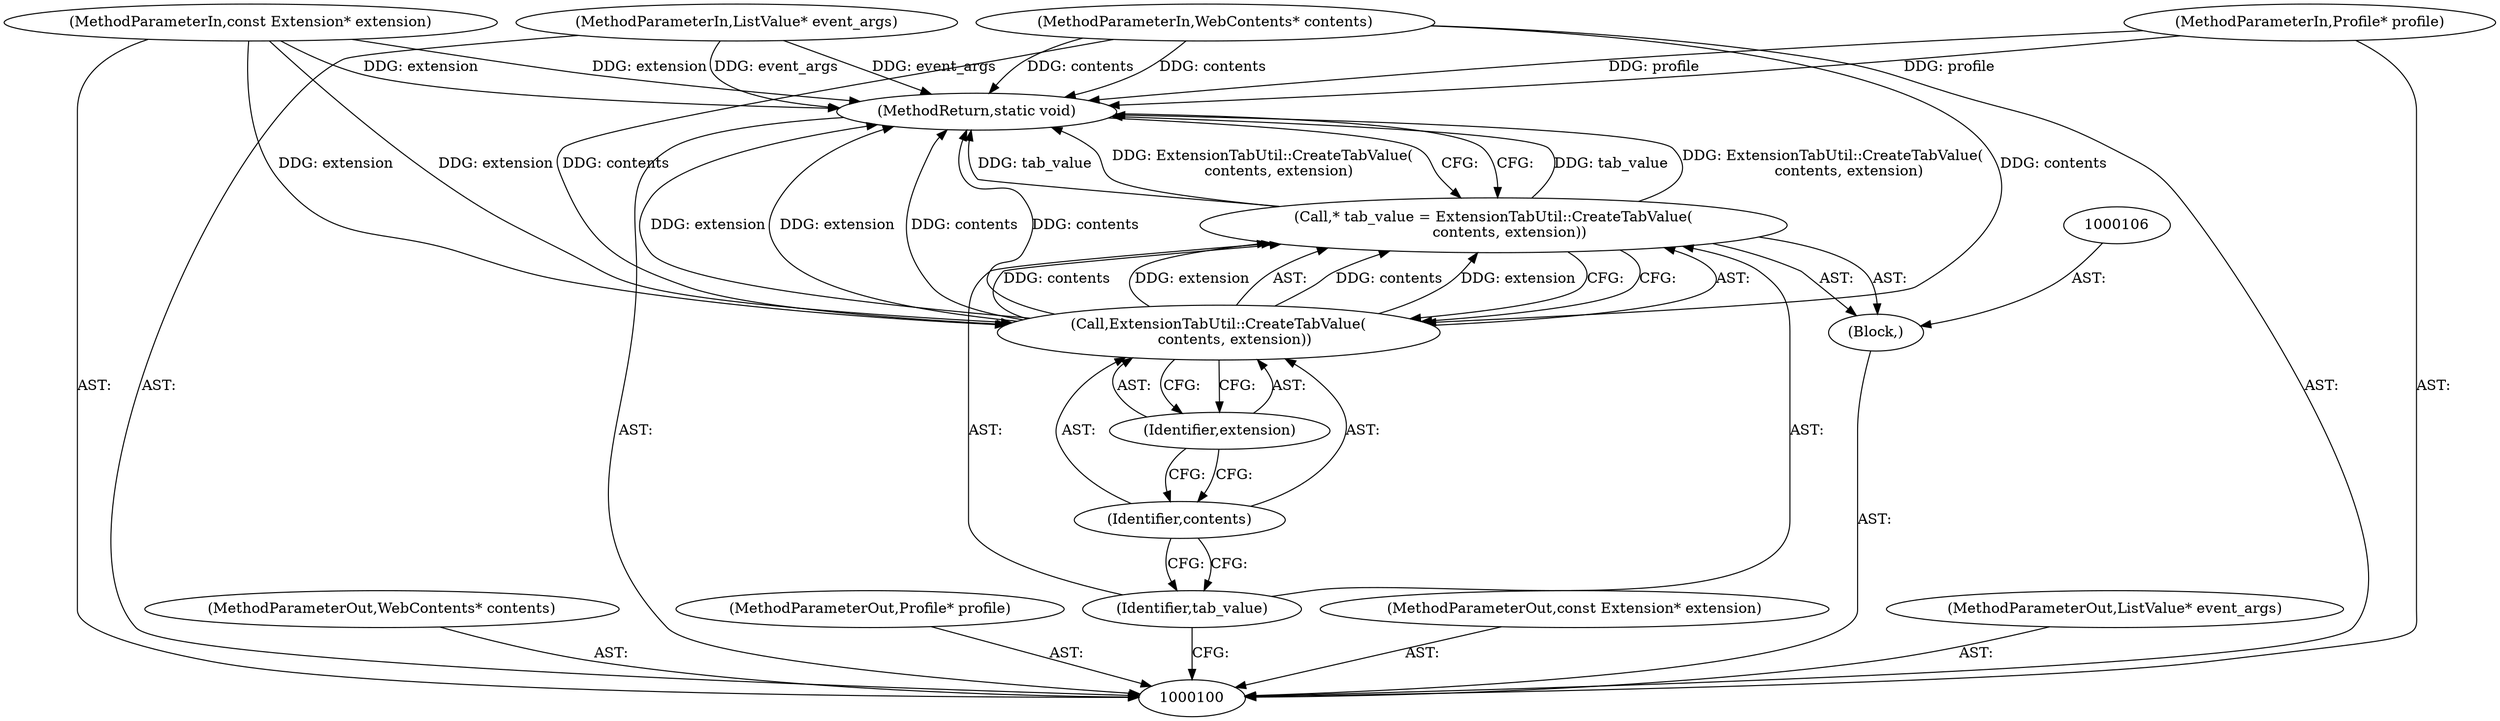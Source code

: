 digraph "1_Chrome_f7ae1f7a918f1973dca241a7a23169906eaf4fe3_6" {
"1000112" [label="(MethodReturn,static void)"];
"1000101" [label="(MethodParameterIn,WebContents* contents)"];
"1000131" [label="(MethodParameterOut,WebContents* contents)"];
"1000102" [label="(MethodParameterIn,Profile* profile)"];
"1000132" [label="(MethodParameterOut,Profile* profile)"];
"1000103" [label="(MethodParameterIn,const Extension* extension)"];
"1000133" [label="(MethodParameterOut,const Extension* extension)"];
"1000104" [label="(MethodParameterIn,ListValue* event_args)"];
"1000134" [label="(MethodParameterOut,ListValue* event_args)"];
"1000105" [label="(Block,)"];
"1000107" [label="(Call,* tab_value = ExtensionTabUtil::CreateTabValue(\n       contents, extension))"];
"1000108" [label="(Identifier,tab_value)"];
"1000109" [label="(Call,ExtensionTabUtil::CreateTabValue(\n       contents, extension))"];
"1000111" [label="(Identifier,extension)"];
"1000110" [label="(Identifier,contents)"];
"1000112" -> "1000100"  [label="AST: "];
"1000112" -> "1000107"  [label="CFG: "];
"1000107" -> "1000112"  [label="DDG: tab_value"];
"1000107" -> "1000112"  [label="DDG: ExtensionTabUtil::CreateTabValue(\n       contents, extension)"];
"1000104" -> "1000112"  [label="DDG: event_args"];
"1000103" -> "1000112"  [label="DDG: extension"];
"1000102" -> "1000112"  [label="DDG: profile"];
"1000109" -> "1000112"  [label="DDG: extension"];
"1000109" -> "1000112"  [label="DDG: contents"];
"1000101" -> "1000112"  [label="DDG: contents"];
"1000101" -> "1000100"  [label="AST: "];
"1000101" -> "1000112"  [label="DDG: contents"];
"1000101" -> "1000109"  [label="DDG: contents"];
"1000131" -> "1000100"  [label="AST: "];
"1000102" -> "1000100"  [label="AST: "];
"1000102" -> "1000112"  [label="DDG: profile"];
"1000132" -> "1000100"  [label="AST: "];
"1000103" -> "1000100"  [label="AST: "];
"1000103" -> "1000112"  [label="DDG: extension"];
"1000103" -> "1000109"  [label="DDG: extension"];
"1000133" -> "1000100"  [label="AST: "];
"1000104" -> "1000100"  [label="AST: "];
"1000104" -> "1000112"  [label="DDG: event_args"];
"1000134" -> "1000100"  [label="AST: "];
"1000105" -> "1000100"  [label="AST: "];
"1000106" -> "1000105"  [label="AST: "];
"1000107" -> "1000105"  [label="AST: "];
"1000107" -> "1000105"  [label="AST: "];
"1000107" -> "1000109"  [label="CFG: "];
"1000108" -> "1000107"  [label="AST: "];
"1000109" -> "1000107"  [label="AST: "];
"1000112" -> "1000107"  [label="CFG: "];
"1000107" -> "1000112"  [label="DDG: tab_value"];
"1000107" -> "1000112"  [label="DDG: ExtensionTabUtil::CreateTabValue(\n       contents, extension)"];
"1000109" -> "1000107"  [label="DDG: contents"];
"1000109" -> "1000107"  [label="DDG: extension"];
"1000108" -> "1000107"  [label="AST: "];
"1000108" -> "1000100"  [label="CFG: "];
"1000110" -> "1000108"  [label="CFG: "];
"1000109" -> "1000107"  [label="AST: "];
"1000109" -> "1000111"  [label="CFG: "];
"1000110" -> "1000109"  [label="AST: "];
"1000111" -> "1000109"  [label="AST: "];
"1000107" -> "1000109"  [label="CFG: "];
"1000109" -> "1000112"  [label="DDG: extension"];
"1000109" -> "1000112"  [label="DDG: contents"];
"1000109" -> "1000107"  [label="DDG: contents"];
"1000109" -> "1000107"  [label="DDG: extension"];
"1000101" -> "1000109"  [label="DDG: contents"];
"1000103" -> "1000109"  [label="DDG: extension"];
"1000111" -> "1000109"  [label="AST: "];
"1000111" -> "1000110"  [label="CFG: "];
"1000109" -> "1000111"  [label="CFG: "];
"1000110" -> "1000109"  [label="AST: "];
"1000110" -> "1000108"  [label="CFG: "];
"1000111" -> "1000110"  [label="CFG: "];
}
